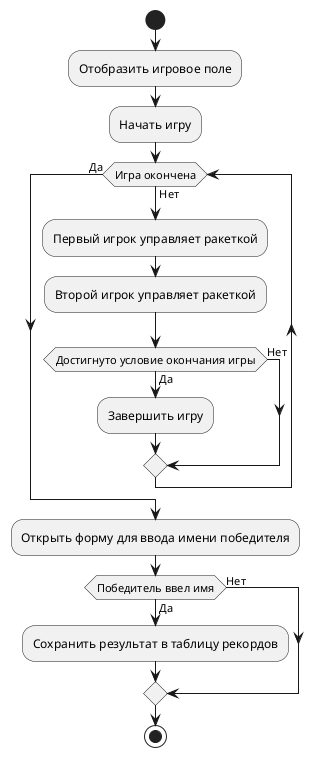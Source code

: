 @startuml
start

:Отобразить игровое поле;


:Начать игру;

while (Игра окончена) is (Нет)
  :Первый игрок управляет ракеткой;
  :Второй игрок управляет ракеткой;
  if (Достигнуто условие окончания игры) then (Да)
    :Завершить игру;
  else (Нет)
  endif
endwhile (Да)

:Открыть форму для ввода имени победителя;
if (Победитель ввел имя) then (Да)
  :Сохранить результат в таблицу рекордов;
else (Нет)
endif

stop
@enduml
